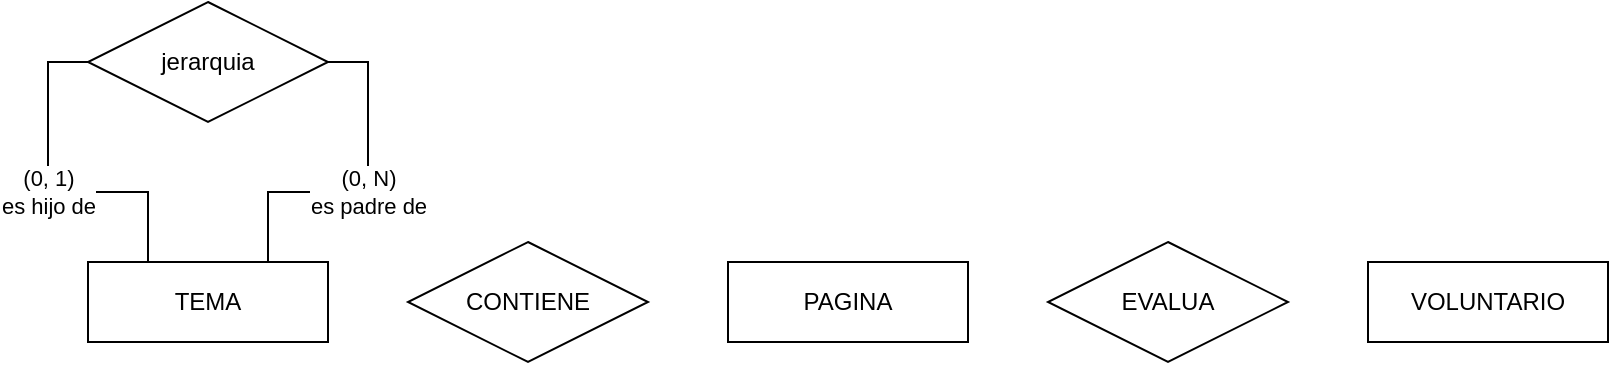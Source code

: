 <mxfile version="17.4.6" type="device"><diagram id="R2lEEEUBdFMjLlhIrx00" name="Page-1"><mxGraphModel dx="862" dy="496" grid="1" gridSize="10" guides="1" tooltips="1" connect="1" arrows="1" fold="1" page="1" pageScale="1" pageWidth="1169" pageHeight="827" math="0" shadow="0" extFonts="Permanent Marker^https://fonts.googleapis.com/css?family=Permanent+Marker"><root><mxCell id="0"/><mxCell id="1" parent="0"/><mxCell id="V0h3Uh2K9khEuizxDlOd-1" value="TEMA" style="whiteSpace=wrap;html=1;align=center;" vertex="1" parent="1"><mxGeometry x="215" y="200" width="120" height="40" as="geometry"/></mxCell><mxCell id="V0h3Uh2K9khEuizxDlOd-2" value="PAGINA" style="whiteSpace=wrap;html=1;align=center;" vertex="1" parent="1"><mxGeometry x="535" y="200" width="120" height="40" as="geometry"/></mxCell><mxCell id="V0h3Uh2K9khEuizxDlOd-3" value="VOLUNTARIO" style="whiteSpace=wrap;html=1;align=center;" vertex="1" parent="1"><mxGeometry x="855" y="200" width="120" height="40" as="geometry"/></mxCell><mxCell id="V0h3Uh2K9khEuizxDlOd-4" value="CONTIENE" style="shape=rhombus;perimeter=rhombusPerimeter;whiteSpace=wrap;html=1;align=center;" vertex="1" parent="1"><mxGeometry x="375" y="190" width="120" height="60" as="geometry"/></mxCell><mxCell id="V0h3Uh2K9khEuizxDlOd-5" value="EVALUA" style="shape=rhombus;perimeter=rhombusPerimeter;whiteSpace=wrap;html=1;align=center;" vertex="1" parent="1"><mxGeometry x="695" y="190" width="120" height="60" as="geometry"/></mxCell><mxCell id="V0h3Uh2K9khEuizxDlOd-7" value="(0, 1)&lt;br&gt;es hijo de" style="edgeStyle=orthogonalEdgeStyle;rounded=0;orthogonalLoop=1;jettySize=auto;html=1;entryX=0.25;entryY=0;entryDx=0;entryDy=0;exitX=0;exitY=0.5;exitDx=0;exitDy=0;endArrow=none;endFill=0;" edge="1" parent="1" source="V0h3Uh2K9khEuizxDlOd-6" target="V0h3Uh2K9khEuizxDlOd-1"><mxGeometry relative="1" as="geometry"/></mxCell><mxCell id="V0h3Uh2K9khEuizxDlOd-8" value="(0, N)&lt;br&gt;es padre de" style="edgeStyle=orthogonalEdgeStyle;rounded=0;orthogonalLoop=1;jettySize=auto;html=1;entryX=0.75;entryY=0;entryDx=0;entryDy=0;exitX=1;exitY=0.5;exitDx=0;exitDy=0;endArrow=none;endFill=0;" edge="1" parent="1" source="V0h3Uh2K9khEuizxDlOd-6" target="V0h3Uh2K9khEuizxDlOd-1"><mxGeometry relative="1" as="geometry"/></mxCell><mxCell id="V0h3Uh2K9khEuizxDlOd-6" value="jerarquia" style="shape=rhombus;perimeter=rhombusPerimeter;whiteSpace=wrap;html=1;align=center;" vertex="1" parent="1"><mxGeometry x="215" y="70" width="120" height="60" as="geometry"/></mxCell></root></mxGraphModel></diagram></mxfile>